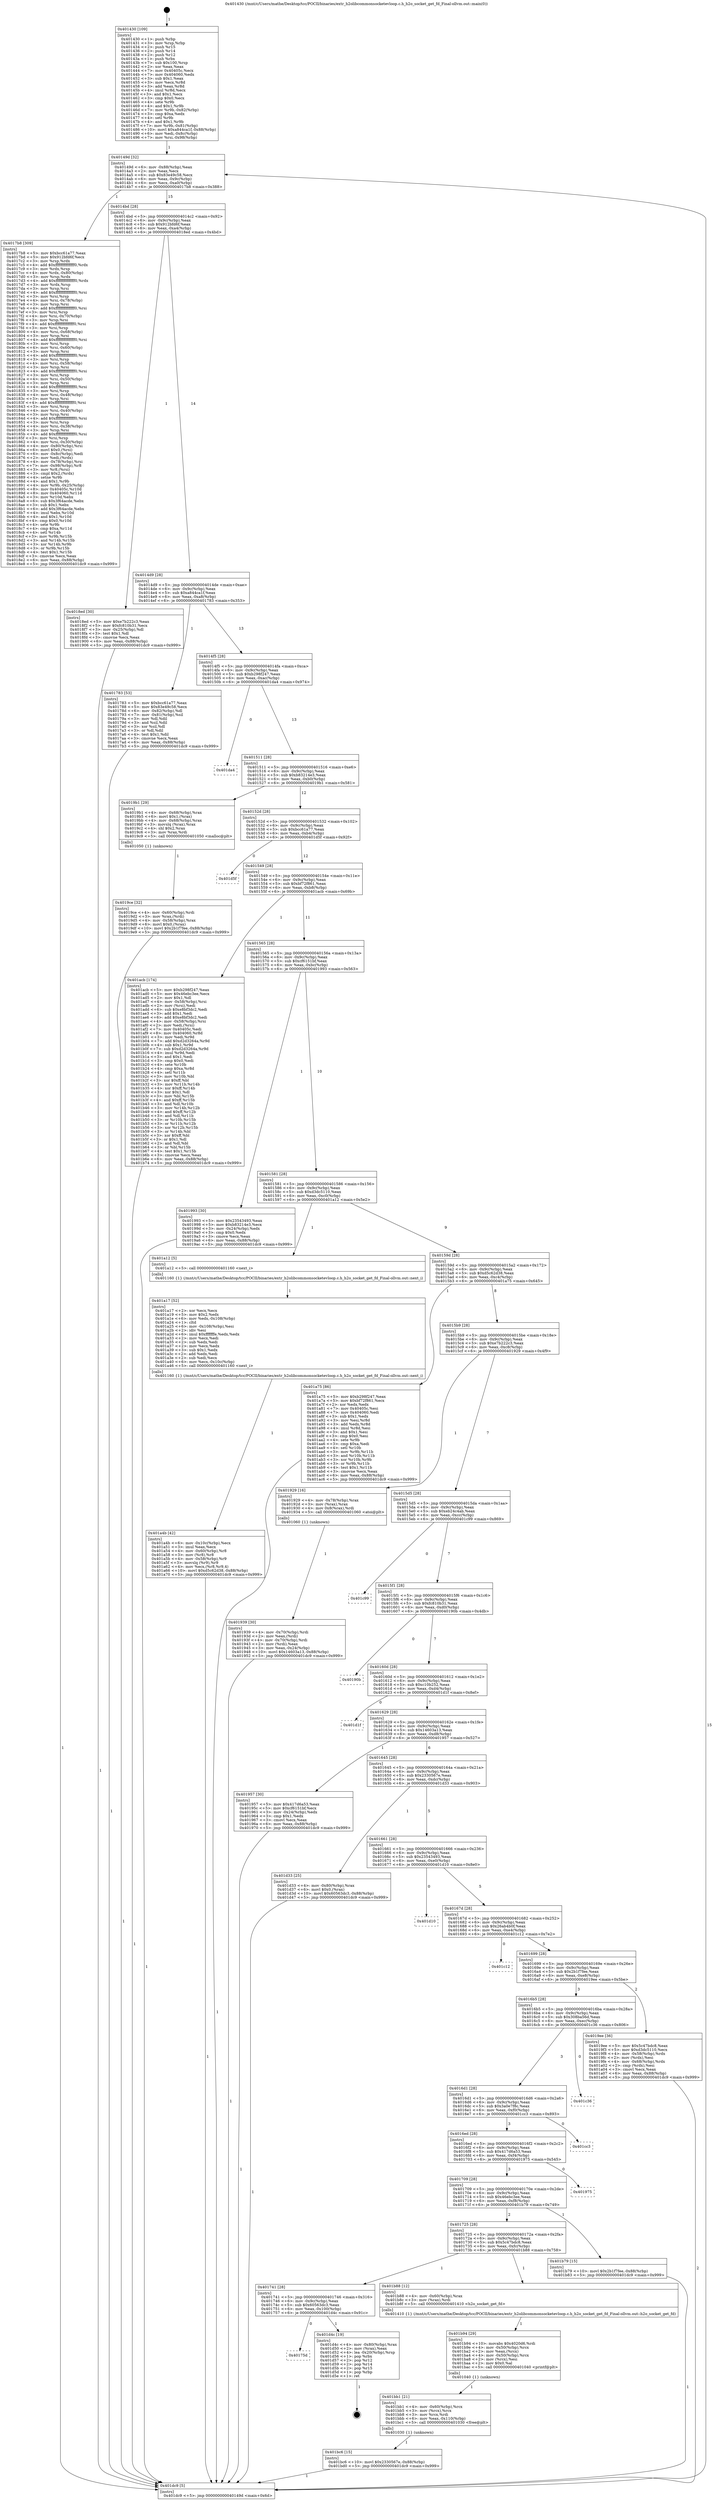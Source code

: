 digraph "0x401430" {
  label = "0x401430 (/mnt/c/Users/mathe/Desktop/tcc/POCII/binaries/extr_h2olibcommonsocketevloop.c.h_h2o_socket_get_fd_Final-ollvm.out::main(0))"
  labelloc = "t"
  node[shape=record]

  Entry [label="",width=0.3,height=0.3,shape=circle,fillcolor=black,style=filled]
  "0x40149d" [label="{
     0x40149d [32]\l
     | [instrs]\l
     &nbsp;&nbsp;0x40149d \<+6\>: mov -0x88(%rbp),%eax\l
     &nbsp;&nbsp;0x4014a3 \<+2\>: mov %eax,%ecx\l
     &nbsp;&nbsp;0x4014a5 \<+6\>: sub $0x83e49c58,%ecx\l
     &nbsp;&nbsp;0x4014ab \<+6\>: mov %eax,-0x9c(%rbp)\l
     &nbsp;&nbsp;0x4014b1 \<+6\>: mov %ecx,-0xa0(%rbp)\l
     &nbsp;&nbsp;0x4014b7 \<+6\>: je 00000000004017b8 \<main+0x388\>\l
  }"]
  "0x4017b8" [label="{
     0x4017b8 [309]\l
     | [instrs]\l
     &nbsp;&nbsp;0x4017b8 \<+5\>: mov $0xbcc61a77,%eax\l
     &nbsp;&nbsp;0x4017bd \<+5\>: mov $0x912bfd6f,%ecx\l
     &nbsp;&nbsp;0x4017c2 \<+3\>: mov %rsp,%rdx\l
     &nbsp;&nbsp;0x4017c5 \<+4\>: add $0xfffffffffffffff0,%rdx\l
     &nbsp;&nbsp;0x4017c9 \<+3\>: mov %rdx,%rsp\l
     &nbsp;&nbsp;0x4017cc \<+4\>: mov %rdx,-0x80(%rbp)\l
     &nbsp;&nbsp;0x4017d0 \<+3\>: mov %rsp,%rdx\l
     &nbsp;&nbsp;0x4017d3 \<+4\>: add $0xfffffffffffffff0,%rdx\l
     &nbsp;&nbsp;0x4017d7 \<+3\>: mov %rdx,%rsp\l
     &nbsp;&nbsp;0x4017da \<+3\>: mov %rsp,%rsi\l
     &nbsp;&nbsp;0x4017dd \<+4\>: add $0xfffffffffffffff0,%rsi\l
     &nbsp;&nbsp;0x4017e1 \<+3\>: mov %rsi,%rsp\l
     &nbsp;&nbsp;0x4017e4 \<+4\>: mov %rsi,-0x78(%rbp)\l
     &nbsp;&nbsp;0x4017e8 \<+3\>: mov %rsp,%rsi\l
     &nbsp;&nbsp;0x4017eb \<+4\>: add $0xfffffffffffffff0,%rsi\l
     &nbsp;&nbsp;0x4017ef \<+3\>: mov %rsi,%rsp\l
     &nbsp;&nbsp;0x4017f2 \<+4\>: mov %rsi,-0x70(%rbp)\l
     &nbsp;&nbsp;0x4017f6 \<+3\>: mov %rsp,%rsi\l
     &nbsp;&nbsp;0x4017f9 \<+4\>: add $0xfffffffffffffff0,%rsi\l
     &nbsp;&nbsp;0x4017fd \<+3\>: mov %rsi,%rsp\l
     &nbsp;&nbsp;0x401800 \<+4\>: mov %rsi,-0x68(%rbp)\l
     &nbsp;&nbsp;0x401804 \<+3\>: mov %rsp,%rsi\l
     &nbsp;&nbsp;0x401807 \<+4\>: add $0xfffffffffffffff0,%rsi\l
     &nbsp;&nbsp;0x40180b \<+3\>: mov %rsi,%rsp\l
     &nbsp;&nbsp;0x40180e \<+4\>: mov %rsi,-0x60(%rbp)\l
     &nbsp;&nbsp;0x401812 \<+3\>: mov %rsp,%rsi\l
     &nbsp;&nbsp;0x401815 \<+4\>: add $0xfffffffffffffff0,%rsi\l
     &nbsp;&nbsp;0x401819 \<+3\>: mov %rsi,%rsp\l
     &nbsp;&nbsp;0x40181c \<+4\>: mov %rsi,-0x58(%rbp)\l
     &nbsp;&nbsp;0x401820 \<+3\>: mov %rsp,%rsi\l
     &nbsp;&nbsp;0x401823 \<+4\>: add $0xfffffffffffffff0,%rsi\l
     &nbsp;&nbsp;0x401827 \<+3\>: mov %rsi,%rsp\l
     &nbsp;&nbsp;0x40182a \<+4\>: mov %rsi,-0x50(%rbp)\l
     &nbsp;&nbsp;0x40182e \<+3\>: mov %rsp,%rsi\l
     &nbsp;&nbsp;0x401831 \<+4\>: add $0xfffffffffffffff0,%rsi\l
     &nbsp;&nbsp;0x401835 \<+3\>: mov %rsi,%rsp\l
     &nbsp;&nbsp;0x401838 \<+4\>: mov %rsi,-0x48(%rbp)\l
     &nbsp;&nbsp;0x40183c \<+3\>: mov %rsp,%rsi\l
     &nbsp;&nbsp;0x40183f \<+4\>: add $0xfffffffffffffff0,%rsi\l
     &nbsp;&nbsp;0x401843 \<+3\>: mov %rsi,%rsp\l
     &nbsp;&nbsp;0x401846 \<+4\>: mov %rsi,-0x40(%rbp)\l
     &nbsp;&nbsp;0x40184a \<+3\>: mov %rsp,%rsi\l
     &nbsp;&nbsp;0x40184d \<+4\>: add $0xfffffffffffffff0,%rsi\l
     &nbsp;&nbsp;0x401851 \<+3\>: mov %rsi,%rsp\l
     &nbsp;&nbsp;0x401854 \<+4\>: mov %rsi,-0x38(%rbp)\l
     &nbsp;&nbsp;0x401858 \<+3\>: mov %rsp,%rsi\l
     &nbsp;&nbsp;0x40185b \<+4\>: add $0xfffffffffffffff0,%rsi\l
     &nbsp;&nbsp;0x40185f \<+3\>: mov %rsi,%rsp\l
     &nbsp;&nbsp;0x401862 \<+4\>: mov %rsi,-0x30(%rbp)\l
     &nbsp;&nbsp;0x401866 \<+4\>: mov -0x80(%rbp),%rsi\l
     &nbsp;&nbsp;0x40186a \<+6\>: movl $0x0,(%rsi)\l
     &nbsp;&nbsp;0x401870 \<+6\>: mov -0x8c(%rbp),%edi\l
     &nbsp;&nbsp;0x401876 \<+2\>: mov %edi,(%rdx)\l
     &nbsp;&nbsp;0x401878 \<+4\>: mov -0x78(%rbp),%rsi\l
     &nbsp;&nbsp;0x40187c \<+7\>: mov -0x98(%rbp),%r8\l
     &nbsp;&nbsp;0x401883 \<+3\>: mov %r8,(%rsi)\l
     &nbsp;&nbsp;0x401886 \<+3\>: cmpl $0x2,(%rdx)\l
     &nbsp;&nbsp;0x401889 \<+4\>: setne %r9b\l
     &nbsp;&nbsp;0x40188d \<+4\>: and $0x1,%r9b\l
     &nbsp;&nbsp;0x401891 \<+4\>: mov %r9b,-0x25(%rbp)\l
     &nbsp;&nbsp;0x401895 \<+8\>: mov 0x40405c,%r10d\l
     &nbsp;&nbsp;0x40189d \<+8\>: mov 0x404060,%r11d\l
     &nbsp;&nbsp;0x4018a5 \<+3\>: mov %r10d,%ebx\l
     &nbsp;&nbsp;0x4018a8 \<+6\>: sub $0x3f64acde,%ebx\l
     &nbsp;&nbsp;0x4018ae \<+3\>: sub $0x1,%ebx\l
     &nbsp;&nbsp;0x4018b1 \<+6\>: add $0x3f64acde,%ebx\l
     &nbsp;&nbsp;0x4018b7 \<+4\>: imul %ebx,%r10d\l
     &nbsp;&nbsp;0x4018bb \<+4\>: and $0x1,%r10d\l
     &nbsp;&nbsp;0x4018bf \<+4\>: cmp $0x0,%r10d\l
     &nbsp;&nbsp;0x4018c3 \<+4\>: sete %r9b\l
     &nbsp;&nbsp;0x4018c7 \<+4\>: cmp $0xa,%r11d\l
     &nbsp;&nbsp;0x4018cb \<+4\>: setl %r14b\l
     &nbsp;&nbsp;0x4018cf \<+3\>: mov %r9b,%r15b\l
     &nbsp;&nbsp;0x4018d2 \<+3\>: and %r14b,%r15b\l
     &nbsp;&nbsp;0x4018d5 \<+3\>: xor %r14b,%r9b\l
     &nbsp;&nbsp;0x4018d8 \<+3\>: or %r9b,%r15b\l
     &nbsp;&nbsp;0x4018db \<+4\>: test $0x1,%r15b\l
     &nbsp;&nbsp;0x4018df \<+3\>: cmovne %ecx,%eax\l
     &nbsp;&nbsp;0x4018e2 \<+6\>: mov %eax,-0x88(%rbp)\l
     &nbsp;&nbsp;0x4018e8 \<+5\>: jmp 0000000000401dc9 \<main+0x999\>\l
  }"]
  "0x4014bd" [label="{
     0x4014bd [28]\l
     | [instrs]\l
     &nbsp;&nbsp;0x4014bd \<+5\>: jmp 00000000004014c2 \<main+0x92\>\l
     &nbsp;&nbsp;0x4014c2 \<+6\>: mov -0x9c(%rbp),%eax\l
     &nbsp;&nbsp;0x4014c8 \<+5\>: sub $0x912bfd6f,%eax\l
     &nbsp;&nbsp;0x4014cd \<+6\>: mov %eax,-0xa4(%rbp)\l
     &nbsp;&nbsp;0x4014d3 \<+6\>: je 00000000004018ed \<main+0x4bd\>\l
  }"]
  Exit [label="",width=0.3,height=0.3,shape=circle,fillcolor=black,style=filled,peripheries=2]
  "0x4018ed" [label="{
     0x4018ed [30]\l
     | [instrs]\l
     &nbsp;&nbsp;0x4018ed \<+5\>: mov $0xe7b222c3,%eax\l
     &nbsp;&nbsp;0x4018f2 \<+5\>: mov $0xfc810b31,%ecx\l
     &nbsp;&nbsp;0x4018f7 \<+3\>: mov -0x25(%rbp),%dl\l
     &nbsp;&nbsp;0x4018fa \<+3\>: test $0x1,%dl\l
     &nbsp;&nbsp;0x4018fd \<+3\>: cmovne %ecx,%eax\l
     &nbsp;&nbsp;0x401900 \<+6\>: mov %eax,-0x88(%rbp)\l
     &nbsp;&nbsp;0x401906 \<+5\>: jmp 0000000000401dc9 \<main+0x999\>\l
  }"]
  "0x4014d9" [label="{
     0x4014d9 [28]\l
     | [instrs]\l
     &nbsp;&nbsp;0x4014d9 \<+5\>: jmp 00000000004014de \<main+0xae\>\l
     &nbsp;&nbsp;0x4014de \<+6\>: mov -0x9c(%rbp),%eax\l
     &nbsp;&nbsp;0x4014e4 \<+5\>: sub $0xa844ca1f,%eax\l
     &nbsp;&nbsp;0x4014e9 \<+6\>: mov %eax,-0xa8(%rbp)\l
     &nbsp;&nbsp;0x4014ef \<+6\>: je 0000000000401783 \<main+0x353\>\l
  }"]
  "0x40175d" [label="{
     0x40175d\l
  }", style=dashed]
  "0x401783" [label="{
     0x401783 [53]\l
     | [instrs]\l
     &nbsp;&nbsp;0x401783 \<+5\>: mov $0xbcc61a77,%eax\l
     &nbsp;&nbsp;0x401788 \<+5\>: mov $0x83e49c58,%ecx\l
     &nbsp;&nbsp;0x40178d \<+6\>: mov -0x82(%rbp),%dl\l
     &nbsp;&nbsp;0x401793 \<+7\>: mov -0x81(%rbp),%sil\l
     &nbsp;&nbsp;0x40179a \<+3\>: mov %dl,%dil\l
     &nbsp;&nbsp;0x40179d \<+3\>: and %sil,%dil\l
     &nbsp;&nbsp;0x4017a0 \<+3\>: xor %sil,%dl\l
     &nbsp;&nbsp;0x4017a3 \<+3\>: or %dl,%dil\l
     &nbsp;&nbsp;0x4017a6 \<+4\>: test $0x1,%dil\l
     &nbsp;&nbsp;0x4017aa \<+3\>: cmovne %ecx,%eax\l
     &nbsp;&nbsp;0x4017ad \<+6\>: mov %eax,-0x88(%rbp)\l
     &nbsp;&nbsp;0x4017b3 \<+5\>: jmp 0000000000401dc9 \<main+0x999\>\l
  }"]
  "0x4014f5" [label="{
     0x4014f5 [28]\l
     | [instrs]\l
     &nbsp;&nbsp;0x4014f5 \<+5\>: jmp 00000000004014fa \<main+0xca\>\l
     &nbsp;&nbsp;0x4014fa \<+6\>: mov -0x9c(%rbp),%eax\l
     &nbsp;&nbsp;0x401500 \<+5\>: sub $0xb298f247,%eax\l
     &nbsp;&nbsp;0x401505 \<+6\>: mov %eax,-0xac(%rbp)\l
     &nbsp;&nbsp;0x40150b \<+6\>: je 0000000000401da4 \<main+0x974\>\l
  }"]
  "0x401dc9" [label="{
     0x401dc9 [5]\l
     | [instrs]\l
     &nbsp;&nbsp;0x401dc9 \<+5\>: jmp 000000000040149d \<main+0x6d\>\l
  }"]
  "0x401430" [label="{
     0x401430 [109]\l
     | [instrs]\l
     &nbsp;&nbsp;0x401430 \<+1\>: push %rbp\l
     &nbsp;&nbsp;0x401431 \<+3\>: mov %rsp,%rbp\l
     &nbsp;&nbsp;0x401434 \<+2\>: push %r15\l
     &nbsp;&nbsp;0x401436 \<+2\>: push %r14\l
     &nbsp;&nbsp;0x401438 \<+2\>: push %r12\l
     &nbsp;&nbsp;0x40143a \<+1\>: push %rbx\l
     &nbsp;&nbsp;0x40143b \<+7\>: sub $0x100,%rsp\l
     &nbsp;&nbsp;0x401442 \<+2\>: xor %eax,%eax\l
     &nbsp;&nbsp;0x401444 \<+7\>: mov 0x40405c,%ecx\l
     &nbsp;&nbsp;0x40144b \<+7\>: mov 0x404060,%edx\l
     &nbsp;&nbsp;0x401452 \<+3\>: sub $0x1,%eax\l
     &nbsp;&nbsp;0x401455 \<+3\>: mov %ecx,%r8d\l
     &nbsp;&nbsp;0x401458 \<+3\>: add %eax,%r8d\l
     &nbsp;&nbsp;0x40145b \<+4\>: imul %r8d,%ecx\l
     &nbsp;&nbsp;0x40145f \<+3\>: and $0x1,%ecx\l
     &nbsp;&nbsp;0x401462 \<+3\>: cmp $0x0,%ecx\l
     &nbsp;&nbsp;0x401465 \<+4\>: sete %r9b\l
     &nbsp;&nbsp;0x401469 \<+4\>: and $0x1,%r9b\l
     &nbsp;&nbsp;0x40146d \<+7\>: mov %r9b,-0x82(%rbp)\l
     &nbsp;&nbsp;0x401474 \<+3\>: cmp $0xa,%edx\l
     &nbsp;&nbsp;0x401477 \<+4\>: setl %r9b\l
     &nbsp;&nbsp;0x40147b \<+4\>: and $0x1,%r9b\l
     &nbsp;&nbsp;0x40147f \<+7\>: mov %r9b,-0x81(%rbp)\l
     &nbsp;&nbsp;0x401486 \<+10\>: movl $0xa844ca1f,-0x88(%rbp)\l
     &nbsp;&nbsp;0x401490 \<+6\>: mov %edi,-0x8c(%rbp)\l
     &nbsp;&nbsp;0x401496 \<+7\>: mov %rsi,-0x98(%rbp)\l
  }"]
  "0x401d4c" [label="{
     0x401d4c [19]\l
     | [instrs]\l
     &nbsp;&nbsp;0x401d4c \<+4\>: mov -0x80(%rbp),%rax\l
     &nbsp;&nbsp;0x401d50 \<+2\>: mov (%rax),%eax\l
     &nbsp;&nbsp;0x401d52 \<+4\>: lea -0x20(%rbp),%rsp\l
     &nbsp;&nbsp;0x401d56 \<+1\>: pop %rbx\l
     &nbsp;&nbsp;0x401d57 \<+2\>: pop %r12\l
     &nbsp;&nbsp;0x401d59 \<+2\>: pop %r14\l
     &nbsp;&nbsp;0x401d5b \<+2\>: pop %r15\l
     &nbsp;&nbsp;0x401d5d \<+1\>: pop %rbp\l
     &nbsp;&nbsp;0x401d5e \<+1\>: ret\l
  }"]
  "0x401bc6" [label="{
     0x401bc6 [15]\l
     | [instrs]\l
     &nbsp;&nbsp;0x401bc6 \<+10\>: movl $0x2330567e,-0x88(%rbp)\l
     &nbsp;&nbsp;0x401bd0 \<+5\>: jmp 0000000000401dc9 \<main+0x999\>\l
  }"]
  "0x401da4" [label="{
     0x401da4\l
  }", style=dashed]
  "0x401511" [label="{
     0x401511 [28]\l
     | [instrs]\l
     &nbsp;&nbsp;0x401511 \<+5\>: jmp 0000000000401516 \<main+0xe6\>\l
     &nbsp;&nbsp;0x401516 \<+6\>: mov -0x9c(%rbp),%eax\l
     &nbsp;&nbsp;0x40151c \<+5\>: sub $0xb83214e3,%eax\l
     &nbsp;&nbsp;0x401521 \<+6\>: mov %eax,-0xb0(%rbp)\l
     &nbsp;&nbsp;0x401527 \<+6\>: je 00000000004019b1 \<main+0x581\>\l
  }"]
  "0x401bb1" [label="{
     0x401bb1 [21]\l
     | [instrs]\l
     &nbsp;&nbsp;0x401bb1 \<+4\>: mov -0x60(%rbp),%rcx\l
     &nbsp;&nbsp;0x401bb5 \<+3\>: mov (%rcx),%rcx\l
     &nbsp;&nbsp;0x401bb8 \<+3\>: mov %rcx,%rdi\l
     &nbsp;&nbsp;0x401bbb \<+6\>: mov %eax,-0x110(%rbp)\l
     &nbsp;&nbsp;0x401bc1 \<+5\>: call 0000000000401030 \<free@plt\>\l
     | [calls]\l
     &nbsp;&nbsp;0x401030 \{1\} (unknown)\l
  }"]
  "0x4019b1" [label="{
     0x4019b1 [29]\l
     | [instrs]\l
     &nbsp;&nbsp;0x4019b1 \<+4\>: mov -0x68(%rbp),%rax\l
     &nbsp;&nbsp;0x4019b5 \<+6\>: movl $0x1,(%rax)\l
     &nbsp;&nbsp;0x4019bb \<+4\>: mov -0x68(%rbp),%rax\l
     &nbsp;&nbsp;0x4019bf \<+3\>: movslq (%rax),%rax\l
     &nbsp;&nbsp;0x4019c2 \<+4\>: shl $0x2,%rax\l
     &nbsp;&nbsp;0x4019c6 \<+3\>: mov %rax,%rdi\l
     &nbsp;&nbsp;0x4019c9 \<+5\>: call 0000000000401050 \<malloc@plt\>\l
     | [calls]\l
     &nbsp;&nbsp;0x401050 \{1\} (unknown)\l
  }"]
  "0x40152d" [label="{
     0x40152d [28]\l
     | [instrs]\l
     &nbsp;&nbsp;0x40152d \<+5\>: jmp 0000000000401532 \<main+0x102\>\l
     &nbsp;&nbsp;0x401532 \<+6\>: mov -0x9c(%rbp),%eax\l
     &nbsp;&nbsp;0x401538 \<+5\>: sub $0xbcc61a77,%eax\l
     &nbsp;&nbsp;0x40153d \<+6\>: mov %eax,-0xb4(%rbp)\l
     &nbsp;&nbsp;0x401543 \<+6\>: je 0000000000401d5f \<main+0x92f\>\l
  }"]
  "0x401b94" [label="{
     0x401b94 [29]\l
     | [instrs]\l
     &nbsp;&nbsp;0x401b94 \<+10\>: movabs $0x4020d6,%rdi\l
     &nbsp;&nbsp;0x401b9e \<+4\>: mov -0x50(%rbp),%rcx\l
     &nbsp;&nbsp;0x401ba2 \<+2\>: mov %eax,(%rcx)\l
     &nbsp;&nbsp;0x401ba4 \<+4\>: mov -0x50(%rbp),%rcx\l
     &nbsp;&nbsp;0x401ba8 \<+2\>: mov (%rcx),%esi\l
     &nbsp;&nbsp;0x401baa \<+2\>: mov $0x0,%al\l
     &nbsp;&nbsp;0x401bac \<+5\>: call 0000000000401040 \<printf@plt\>\l
     | [calls]\l
     &nbsp;&nbsp;0x401040 \{1\} (unknown)\l
  }"]
  "0x401d5f" [label="{
     0x401d5f\l
  }", style=dashed]
  "0x401549" [label="{
     0x401549 [28]\l
     | [instrs]\l
     &nbsp;&nbsp;0x401549 \<+5\>: jmp 000000000040154e \<main+0x11e\>\l
     &nbsp;&nbsp;0x40154e \<+6\>: mov -0x9c(%rbp),%eax\l
     &nbsp;&nbsp;0x401554 \<+5\>: sub $0xbf72f861,%eax\l
     &nbsp;&nbsp;0x401559 \<+6\>: mov %eax,-0xb8(%rbp)\l
     &nbsp;&nbsp;0x40155f \<+6\>: je 0000000000401acb \<main+0x69b\>\l
  }"]
  "0x401741" [label="{
     0x401741 [28]\l
     | [instrs]\l
     &nbsp;&nbsp;0x401741 \<+5\>: jmp 0000000000401746 \<main+0x316\>\l
     &nbsp;&nbsp;0x401746 \<+6\>: mov -0x9c(%rbp),%eax\l
     &nbsp;&nbsp;0x40174c \<+5\>: sub $0x60563dc3,%eax\l
     &nbsp;&nbsp;0x401751 \<+6\>: mov %eax,-0x100(%rbp)\l
     &nbsp;&nbsp;0x401757 \<+6\>: je 0000000000401d4c \<main+0x91c\>\l
  }"]
  "0x401acb" [label="{
     0x401acb [174]\l
     | [instrs]\l
     &nbsp;&nbsp;0x401acb \<+5\>: mov $0xb298f247,%eax\l
     &nbsp;&nbsp;0x401ad0 \<+5\>: mov $0x46ebc3ee,%ecx\l
     &nbsp;&nbsp;0x401ad5 \<+2\>: mov $0x1,%dl\l
     &nbsp;&nbsp;0x401ad7 \<+4\>: mov -0x58(%rbp),%rsi\l
     &nbsp;&nbsp;0x401adb \<+2\>: mov (%rsi),%edi\l
     &nbsp;&nbsp;0x401add \<+6\>: sub $0xe8bf3dc2,%edi\l
     &nbsp;&nbsp;0x401ae3 \<+3\>: add $0x1,%edi\l
     &nbsp;&nbsp;0x401ae6 \<+6\>: add $0xe8bf3dc2,%edi\l
     &nbsp;&nbsp;0x401aec \<+4\>: mov -0x58(%rbp),%rsi\l
     &nbsp;&nbsp;0x401af0 \<+2\>: mov %edi,(%rsi)\l
     &nbsp;&nbsp;0x401af2 \<+7\>: mov 0x40405c,%edi\l
     &nbsp;&nbsp;0x401af9 \<+8\>: mov 0x404060,%r8d\l
     &nbsp;&nbsp;0x401b01 \<+3\>: mov %edi,%r9d\l
     &nbsp;&nbsp;0x401b04 \<+7\>: add $0xd2d3264a,%r9d\l
     &nbsp;&nbsp;0x401b0b \<+4\>: sub $0x1,%r9d\l
     &nbsp;&nbsp;0x401b0f \<+7\>: sub $0xd2d3264a,%r9d\l
     &nbsp;&nbsp;0x401b16 \<+4\>: imul %r9d,%edi\l
     &nbsp;&nbsp;0x401b1a \<+3\>: and $0x1,%edi\l
     &nbsp;&nbsp;0x401b1d \<+3\>: cmp $0x0,%edi\l
     &nbsp;&nbsp;0x401b20 \<+4\>: sete %r10b\l
     &nbsp;&nbsp;0x401b24 \<+4\>: cmp $0xa,%r8d\l
     &nbsp;&nbsp;0x401b28 \<+4\>: setl %r11b\l
     &nbsp;&nbsp;0x401b2c \<+3\>: mov %r10b,%bl\l
     &nbsp;&nbsp;0x401b2f \<+3\>: xor $0xff,%bl\l
     &nbsp;&nbsp;0x401b32 \<+3\>: mov %r11b,%r14b\l
     &nbsp;&nbsp;0x401b35 \<+4\>: xor $0xff,%r14b\l
     &nbsp;&nbsp;0x401b39 \<+3\>: xor $0x1,%dl\l
     &nbsp;&nbsp;0x401b3c \<+3\>: mov %bl,%r15b\l
     &nbsp;&nbsp;0x401b3f \<+4\>: and $0xff,%r15b\l
     &nbsp;&nbsp;0x401b43 \<+3\>: and %dl,%r10b\l
     &nbsp;&nbsp;0x401b46 \<+3\>: mov %r14b,%r12b\l
     &nbsp;&nbsp;0x401b49 \<+4\>: and $0xff,%r12b\l
     &nbsp;&nbsp;0x401b4d \<+3\>: and %dl,%r11b\l
     &nbsp;&nbsp;0x401b50 \<+3\>: or %r10b,%r15b\l
     &nbsp;&nbsp;0x401b53 \<+3\>: or %r11b,%r12b\l
     &nbsp;&nbsp;0x401b56 \<+3\>: xor %r12b,%r15b\l
     &nbsp;&nbsp;0x401b59 \<+3\>: or %r14b,%bl\l
     &nbsp;&nbsp;0x401b5c \<+3\>: xor $0xff,%bl\l
     &nbsp;&nbsp;0x401b5f \<+3\>: or $0x1,%dl\l
     &nbsp;&nbsp;0x401b62 \<+2\>: and %dl,%bl\l
     &nbsp;&nbsp;0x401b64 \<+3\>: or %bl,%r15b\l
     &nbsp;&nbsp;0x401b67 \<+4\>: test $0x1,%r15b\l
     &nbsp;&nbsp;0x401b6b \<+3\>: cmovne %ecx,%eax\l
     &nbsp;&nbsp;0x401b6e \<+6\>: mov %eax,-0x88(%rbp)\l
     &nbsp;&nbsp;0x401b74 \<+5\>: jmp 0000000000401dc9 \<main+0x999\>\l
  }"]
  "0x401565" [label="{
     0x401565 [28]\l
     | [instrs]\l
     &nbsp;&nbsp;0x401565 \<+5\>: jmp 000000000040156a \<main+0x13a\>\l
     &nbsp;&nbsp;0x40156a \<+6\>: mov -0x9c(%rbp),%eax\l
     &nbsp;&nbsp;0x401570 \<+5\>: sub $0xcf6151bf,%eax\l
     &nbsp;&nbsp;0x401575 \<+6\>: mov %eax,-0xbc(%rbp)\l
     &nbsp;&nbsp;0x40157b \<+6\>: je 0000000000401993 \<main+0x563\>\l
  }"]
  "0x401b88" [label="{
     0x401b88 [12]\l
     | [instrs]\l
     &nbsp;&nbsp;0x401b88 \<+4\>: mov -0x60(%rbp),%rax\l
     &nbsp;&nbsp;0x401b8c \<+3\>: mov (%rax),%rdi\l
     &nbsp;&nbsp;0x401b8f \<+5\>: call 0000000000401410 \<h2o_socket_get_fd\>\l
     | [calls]\l
     &nbsp;&nbsp;0x401410 \{1\} (/mnt/c/Users/mathe/Desktop/tcc/POCII/binaries/extr_h2olibcommonsocketevloop.c.h_h2o_socket_get_fd_Final-ollvm.out::h2o_socket_get_fd)\l
  }"]
  "0x401993" [label="{
     0x401993 [30]\l
     | [instrs]\l
     &nbsp;&nbsp;0x401993 \<+5\>: mov $0x23543493,%eax\l
     &nbsp;&nbsp;0x401998 \<+5\>: mov $0xb83214e3,%ecx\l
     &nbsp;&nbsp;0x40199d \<+3\>: mov -0x24(%rbp),%edx\l
     &nbsp;&nbsp;0x4019a0 \<+3\>: cmp $0x0,%edx\l
     &nbsp;&nbsp;0x4019a3 \<+3\>: cmove %ecx,%eax\l
     &nbsp;&nbsp;0x4019a6 \<+6\>: mov %eax,-0x88(%rbp)\l
     &nbsp;&nbsp;0x4019ac \<+5\>: jmp 0000000000401dc9 \<main+0x999\>\l
  }"]
  "0x401581" [label="{
     0x401581 [28]\l
     | [instrs]\l
     &nbsp;&nbsp;0x401581 \<+5\>: jmp 0000000000401586 \<main+0x156\>\l
     &nbsp;&nbsp;0x401586 \<+6\>: mov -0x9c(%rbp),%eax\l
     &nbsp;&nbsp;0x40158c \<+5\>: sub $0xd3dc5110,%eax\l
     &nbsp;&nbsp;0x401591 \<+6\>: mov %eax,-0xc0(%rbp)\l
     &nbsp;&nbsp;0x401597 \<+6\>: je 0000000000401a12 \<main+0x5e2\>\l
  }"]
  "0x401725" [label="{
     0x401725 [28]\l
     | [instrs]\l
     &nbsp;&nbsp;0x401725 \<+5\>: jmp 000000000040172a \<main+0x2fa\>\l
     &nbsp;&nbsp;0x40172a \<+6\>: mov -0x9c(%rbp),%eax\l
     &nbsp;&nbsp;0x401730 \<+5\>: sub $0x5c47bdc8,%eax\l
     &nbsp;&nbsp;0x401735 \<+6\>: mov %eax,-0xfc(%rbp)\l
     &nbsp;&nbsp;0x40173b \<+6\>: je 0000000000401b88 \<main+0x758\>\l
  }"]
  "0x401a12" [label="{
     0x401a12 [5]\l
     | [instrs]\l
     &nbsp;&nbsp;0x401a12 \<+5\>: call 0000000000401160 \<next_i\>\l
     | [calls]\l
     &nbsp;&nbsp;0x401160 \{1\} (/mnt/c/Users/mathe/Desktop/tcc/POCII/binaries/extr_h2olibcommonsocketevloop.c.h_h2o_socket_get_fd_Final-ollvm.out::next_i)\l
  }"]
  "0x40159d" [label="{
     0x40159d [28]\l
     | [instrs]\l
     &nbsp;&nbsp;0x40159d \<+5\>: jmp 00000000004015a2 \<main+0x172\>\l
     &nbsp;&nbsp;0x4015a2 \<+6\>: mov -0x9c(%rbp),%eax\l
     &nbsp;&nbsp;0x4015a8 \<+5\>: sub $0xd5c62d38,%eax\l
     &nbsp;&nbsp;0x4015ad \<+6\>: mov %eax,-0xc4(%rbp)\l
     &nbsp;&nbsp;0x4015b3 \<+6\>: je 0000000000401a75 \<main+0x645\>\l
  }"]
  "0x401b79" [label="{
     0x401b79 [15]\l
     | [instrs]\l
     &nbsp;&nbsp;0x401b79 \<+10\>: movl $0x2b1f7fee,-0x88(%rbp)\l
     &nbsp;&nbsp;0x401b83 \<+5\>: jmp 0000000000401dc9 \<main+0x999\>\l
  }"]
  "0x401a75" [label="{
     0x401a75 [86]\l
     | [instrs]\l
     &nbsp;&nbsp;0x401a75 \<+5\>: mov $0xb298f247,%eax\l
     &nbsp;&nbsp;0x401a7a \<+5\>: mov $0xbf72f861,%ecx\l
     &nbsp;&nbsp;0x401a7f \<+2\>: xor %edx,%edx\l
     &nbsp;&nbsp;0x401a81 \<+7\>: mov 0x40405c,%esi\l
     &nbsp;&nbsp;0x401a88 \<+7\>: mov 0x404060,%edi\l
     &nbsp;&nbsp;0x401a8f \<+3\>: sub $0x1,%edx\l
     &nbsp;&nbsp;0x401a92 \<+3\>: mov %esi,%r8d\l
     &nbsp;&nbsp;0x401a95 \<+3\>: add %edx,%r8d\l
     &nbsp;&nbsp;0x401a98 \<+4\>: imul %r8d,%esi\l
     &nbsp;&nbsp;0x401a9c \<+3\>: and $0x1,%esi\l
     &nbsp;&nbsp;0x401a9f \<+3\>: cmp $0x0,%esi\l
     &nbsp;&nbsp;0x401aa2 \<+4\>: sete %r9b\l
     &nbsp;&nbsp;0x401aa6 \<+3\>: cmp $0xa,%edi\l
     &nbsp;&nbsp;0x401aa9 \<+4\>: setl %r10b\l
     &nbsp;&nbsp;0x401aad \<+3\>: mov %r9b,%r11b\l
     &nbsp;&nbsp;0x401ab0 \<+3\>: and %r10b,%r11b\l
     &nbsp;&nbsp;0x401ab3 \<+3\>: xor %r10b,%r9b\l
     &nbsp;&nbsp;0x401ab6 \<+3\>: or %r9b,%r11b\l
     &nbsp;&nbsp;0x401ab9 \<+4\>: test $0x1,%r11b\l
     &nbsp;&nbsp;0x401abd \<+3\>: cmovne %ecx,%eax\l
     &nbsp;&nbsp;0x401ac0 \<+6\>: mov %eax,-0x88(%rbp)\l
     &nbsp;&nbsp;0x401ac6 \<+5\>: jmp 0000000000401dc9 \<main+0x999\>\l
  }"]
  "0x4015b9" [label="{
     0x4015b9 [28]\l
     | [instrs]\l
     &nbsp;&nbsp;0x4015b9 \<+5\>: jmp 00000000004015be \<main+0x18e\>\l
     &nbsp;&nbsp;0x4015be \<+6\>: mov -0x9c(%rbp),%eax\l
     &nbsp;&nbsp;0x4015c4 \<+5\>: sub $0xe7b222c3,%eax\l
     &nbsp;&nbsp;0x4015c9 \<+6\>: mov %eax,-0xc8(%rbp)\l
     &nbsp;&nbsp;0x4015cf \<+6\>: je 0000000000401929 \<main+0x4f9\>\l
  }"]
  "0x401709" [label="{
     0x401709 [28]\l
     | [instrs]\l
     &nbsp;&nbsp;0x401709 \<+5\>: jmp 000000000040170e \<main+0x2de\>\l
     &nbsp;&nbsp;0x40170e \<+6\>: mov -0x9c(%rbp),%eax\l
     &nbsp;&nbsp;0x401714 \<+5\>: sub $0x46ebc3ee,%eax\l
     &nbsp;&nbsp;0x401719 \<+6\>: mov %eax,-0xf8(%rbp)\l
     &nbsp;&nbsp;0x40171f \<+6\>: je 0000000000401b79 \<main+0x749\>\l
  }"]
  "0x401929" [label="{
     0x401929 [16]\l
     | [instrs]\l
     &nbsp;&nbsp;0x401929 \<+4\>: mov -0x78(%rbp),%rax\l
     &nbsp;&nbsp;0x40192d \<+3\>: mov (%rax),%rax\l
     &nbsp;&nbsp;0x401930 \<+4\>: mov 0x8(%rax),%rdi\l
     &nbsp;&nbsp;0x401934 \<+5\>: call 0000000000401060 \<atoi@plt\>\l
     | [calls]\l
     &nbsp;&nbsp;0x401060 \{1\} (unknown)\l
  }"]
  "0x4015d5" [label="{
     0x4015d5 [28]\l
     | [instrs]\l
     &nbsp;&nbsp;0x4015d5 \<+5\>: jmp 00000000004015da \<main+0x1aa\>\l
     &nbsp;&nbsp;0x4015da \<+6\>: mov -0x9c(%rbp),%eax\l
     &nbsp;&nbsp;0x4015e0 \<+5\>: sub $0xeb24c4ab,%eax\l
     &nbsp;&nbsp;0x4015e5 \<+6\>: mov %eax,-0xcc(%rbp)\l
     &nbsp;&nbsp;0x4015eb \<+6\>: je 0000000000401c99 \<main+0x869\>\l
  }"]
  "0x401939" [label="{
     0x401939 [30]\l
     | [instrs]\l
     &nbsp;&nbsp;0x401939 \<+4\>: mov -0x70(%rbp),%rdi\l
     &nbsp;&nbsp;0x40193d \<+2\>: mov %eax,(%rdi)\l
     &nbsp;&nbsp;0x40193f \<+4\>: mov -0x70(%rbp),%rdi\l
     &nbsp;&nbsp;0x401943 \<+2\>: mov (%rdi),%eax\l
     &nbsp;&nbsp;0x401945 \<+3\>: mov %eax,-0x24(%rbp)\l
     &nbsp;&nbsp;0x401948 \<+10\>: movl $0x14603a13,-0x88(%rbp)\l
     &nbsp;&nbsp;0x401952 \<+5\>: jmp 0000000000401dc9 \<main+0x999\>\l
  }"]
  "0x401975" [label="{
     0x401975\l
  }", style=dashed]
  "0x401c99" [label="{
     0x401c99\l
  }", style=dashed]
  "0x4015f1" [label="{
     0x4015f1 [28]\l
     | [instrs]\l
     &nbsp;&nbsp;0x4015f1 \<+5\>: jmp 00000000004015f6 \<main+0x1c6\>\l
     &nbsp;&nbsp;0x4015f6 \<+6\>: mov -0x9c(%rbp),%eax\l
     &nbsp;&nbsp;0x4015fc \<+5\>: sub $0xfc810b31,%eax\l
     &nbsp;&nbsp;0x401601 \<+6\>: mov %eax,-0xd0(%rbp)\l
     &nbsp;&nbsp;0x401607 \<+6\>: je 000000000040190b \<main+0x4db\>\l
  }"]
  "0x4016ed" [label="{
     0x4016ed [28]\l
     | [instrs]\l
     &nbsp;&nbsp;0x4016ed \<+5\>: jmp 00000000004016f2 \<main+0x2c2\>\l
     &nbsp;&nbsp;0x4016f2 \<+6\>: mov -0x9c(%rbp),%eax\l
     &nbsp;&nbsp;0x4016f8 \<+5\>: sub $0x417d6a53,%eax\l
     &nbsp;&nbsp;0x4016fd \<+6\>: mov %eax,-0xf4(%rbp)\l
     &nbsp;&nbsp;0x401703 \<+6\>: je 0000000000401975 \<main+0x545\>\l
  }"]
  "0x40190b" [label="{
     0x40190b\l
  }", style=dashed]
  "0x40160d" [label="{
     0x40160d [28]\l
     | [instrs]\l
     &nbsp;&nbsp;0x40160d \<+5\>: jmp 0000000000401612 \<main+0x1e2\>\l
     &nbsp;&nbsp;0x401612 \<+6\>: mov -0x9c(%rbp),%eax\l
     &nbsp;&nbsp;0x401618 \<+5\>: sub $0xc10b252,%eax\l
     &nbsp;&nbsp;0x40161d \<+6\>: mov %eax,-0xd4(%rbp)\l
     &nbsp;&nbsp;0x401623 \<+6\>: je 0000000000401d1f \<main+0x8ef\>\l
  }"]
  "0x401cc3" [label="{
     0x401cc3\l
  }", style=dashed]
  "0x401d1f" [label="{
     0x401d1f\l
  }", style=dashed]
  "0x401629" [label="{
     0x401629 [28]\l
     | [instrs]\l
     &nbsp;&nbsp;0x401629 \<+5\>: jmp 000000000040162e \<main+0x1fe\>\l
     &nbsp;&nbsp;0x40162e \<+6\>: mov -0x9c(%rbp),%eax\l
     &nbsp;&nbsp;0x401634 \<+5\>: sub $0x14603a13,%eax\l
     &nbsp;&nbsp;0x401639 \<+6\>: mov %eax,-0xd8(%rbp)\l
     &nbsp;&nbsp;0x40163f \<+6\>: je 0000000000401957 \<main+0x527\>\l
  }"]
  "0x4016d1" [label="{
     0x4016d1 [28]\l
     | [instrs]\l
     &nbsp;&nbsp;0x4016d1 \<+5\>: jmp 00000000004016d6 \<main+0x2a6\>\l
     &nbsp;&nbsp;0x4016d6 \<+6\>: mov -0x9c(%rbp),%eax\l
     &nbsp;&nbsp;0x4016dc \<+5\>: sub $0x3a0e7f8c,%eax\l
     &nbsp;&nbsp;0x4016e1 \<+6\>: mov %eax,-0xf0(%rbp)\l
     &nbsp;&nbsp;0x4016e7 \<+6\>: je 0000000000401cc3 \<main+0x893\>\l
  }"]
  "0x401957" [label="{
     0x401957 [30]\l
     | [instrs]\l
     &nbsp;&nbsp;0x401957 \<+5\>: mov $0x417d6a53,%eax\l
     &nbsp;&nbsp;0x40195c \<+5\>: mov $0xcf6151bf,%ecx\l
     &nbsp;&nbsp;0x401961 \<+3\>: mov -0x24(%rbp),%edx\l
     &nbsp;&nbsp;0x401964 \<+3\>: cmp $0x1,%edx\l
     &nbsp;&nbsp;0x401967 \<+3\>: cmovl %ecx,%eax\l
     &nbsp;&nbsp;0x40196a \<+6\>: mov %eax,-0x88(%rbp)\l
     &nbsp;&nbsp;0x401970 \<+5\>: jmp 0000000000401dc9 \<main+0x999\>\l
  }"]
  "0x401645" [label="{
     0x401645 [28]\l
     | [instrs]\l
     &nbsp;&nbsp;0x401645 \<+5\>: jmp 000000000040164a \<main+0x21a\>\l
     &nbsp;&nbsp;0x40164a \<+6\>: mov -0x9c(%rbp),%eax\l
     &nbsp;&nbsp;0x401650 \<+5\>: sub $0x2330567e,%eax\l
     &nbsp;&nbsp;0x401655 \<+6\>: mov %eax,-0xdc(%rbp)\l
     &nbsp;&nbsp;0x40165b \<+6\>: je 0000000000401d33 \<main+0x903\>\l
  }"]
  "0x4019ce" [label="{
     0x4019ce [32]\l
     | [instrs]\l
     &nbsp;&nbsp;0x4019ce \<+4\>: mov -0x60(%rbp),%rdi\l
     &nbsp;&nbsp;0x4019d2 \<+3\>: mov %rax,(%rdi)\l
     &nbsp;&nbsp;0x4019d5 \<+4\>: mov -0x58(%rbp),%rax\l
     &nbsp;&nbsp;0x4019d9 \<+6\>: movl $0x0,(%rax)\l
     &nbsp;&nbsp;0x4019df \<+10\>: movl $0x2b1f7fee,-0x88(%rbp)\l
     &nbsp;&nbsp;0x4019e9 \<+5\>: jmp 0000000000401dc9 \<main+0x999\>\l
  }"]
  "0x401c36" [label="{
     0x401c36\l
  }", style=dashed]
  "0x401d33" [label="{
     0x401d33 [25]\l
     | [instrs]\l
     &nbsp;&nbsp;0x401d33 \<+4\>: mov -0x80(%rbp),%rax\l
     &nbsp;&nbsp;0x401d37 \<+6\>: movl $0x0,(%rax)\l
     &nbsp;&nbsp;0x401d3d \<+10\>: movl $0x60563dc3,-0x88(%rbp)\l
     &nbsp;&nbsp;0x401d47 \<+5\>: jmp 0000000000401dc9 \<main+0x999\>\l
  }"]
  "0x401661" [label="{
     0x401661 [28]\l
     | [instrs]\l
     &nbsp;&nbsp;0x401661 \<+5\>: jmp 0000000000401666 \<main+0x236\>\l
     &nbsp;&nbsp;0x401666 \<+6\>: mov -0x9c(%rbp),%eax\l
     &nbsp;&nbsp;0x40166c \<+5\>: sub $0x23543493,%eax\l
     &nbsp;&nbsp;0x401671 \<+6\>: mov %eax,-0xe0(%rbp)\l
     &nbsp;&nbsp;0x401677 \<+6\>: je 0000000000401d10 \<main+0x8e0\>\l
  }"]
  "0x401a4b" [label="{
     0x401a4b [42]\l
     | [instrs]\l
     &nbsp;&nbsp;0x401a4b \<+6\>: mov -0x10c(%rbp),%ecx\l
     &nbsp;&nbsp;0x401a51 \<+3\>: imul %eax,%ecx\l
     &nbsp;&nbsp;0x401a54 \<+4\>: mov -0x60(%rbp),%r8\l
     &nbsp;&nbsp;0x401a58 \<+3\>: mov (%r8),%r8\l
     &nbsp;&nbsp;0x401a5b \<+4\>: mov -0x58(%rbp),%r9\l
     &nbsp;&nbsp;0x401a5f \<+3\>: movslq (%r9),%r9\l
     &nbsp;&nbsp;0x401a62 \<+4\>: mov %ecx,(%r8,%r9,4)\l
     &nbsp;&nbsp;0x401a66 \<+10\>: movl $0xd5c62d38,-0x88(%rbp)\l
     &nbsp;&nbsp;0x401a70 \<+5\>: jmp 0000000000401dc9 \<main+0x999\>\l
  }"]
  "0x401d10" [label="{
     0x401d10\l
  }", style=dashed]
  "0x40167d" [label="{
     0x40167d [28]\l
     | [instrs]\l
     &nbsp;&nbsp;0x40167d \<+5\>: jmp 0000000000401682 \<main+0x252\>\l
     &nbsp;&nbsp;0x401682 \<+6\>: mov -0x9c(%rbp),%eax\l
     &nbsp;&nbsp;0x401688 \<+5\>: sub $0x26ab4b0f,%eax\l
     &nbsp;&nbsp;0x40168d \<+6\>: mov %eax,-0xe4(%rbp)\l
     &nbsp;&nbsp;0x401693 \<+6\>: je 0000000000401c12 \<main+0x7e2\>\l
  }"]
  "0x401a17" [label="{
     0x401a17 [52]\l
     | [instrs]\l
     &nbsp;&nbsp;0x401a17 \<+2\>: xor %ecx,%ecx\l
     &nbsp;&nbsp;0x401a19 \<+5\>: mov $0x2,%edx\l
     &nbsp;&nbsp;0x401a1e \<+6\>: mov %edx,-0x108(%rbp)\l
     &nbsp;&nbsp;0x401a24 \<+1\>: cltd\l
     &nbsp;&nbsp;0x401a25 \<+6\>: mov -0x108(%rbp),%esi\l
     &nbsp;&nbsp;0x401a2b \<+2\>: idiv %esi\l
     &nbsp;&nbsp;0x401a2d \<+6\>: imul $0xfffffffe,%edx,%edx\l
     &nbsp;&nbsp;0x401a33 \<+2\>: mov %ecx,%edi\l
     &nbsp;&nbsp;0x401a35 \<+2\>: sub %edx,%edi\l
     &nbsp;&nbsp;0x401a37 \<+2\>: mov %ecx,%edx\l
     &nbsp;&nbsp;0x401a39 \<+3\>: sub $0x1,%edx\l
     &nbsp;&nbsp;0x401a3c \<+2\>: add %edx,%edi\l
     &nbsp;&nbsp;0x401a3e \<+2\>: sub %edi,%ecx\l
     &nbsp;&nbsp;0x401a40 \<+6\>: mov %ecx,-0x10c(%rbp)\l
     &nbsp;&nbsp;0x401a46 \<+5\>: call 0000000000401160 \<next_i\>\l
     | [calls]\l
     &nbsp;&nbsp;0x401160 \{1\} (/mnt/c/Users/mathe/Desktop/tcc/POCII/binaries/extr_h2olibcommonsocketevloop.c.h_h2o_socket_get_fd_Final-ollvm.out::next_i)\l
  }"]
  "0x401c12" [label="{
     0x401c12\l
  }", style=dashed]
  "0x401699" [label="{
     0x401699 [28]\l
     | [instrs]\l
     &nbsp;&nbsp;0x401699 \<+5\>: jmp 000000000040169e \<main+0x26e\>\l
     &nbsp;&nbsp;0x40169e \<+6\>: mov -0x9c(%rbp),%eax\l
     &nbsp;&nbsp;0x4016a4 \<+5\>: sub $0x2b1f7fee,%eax\l
     &nbsp;&nbsp;0x4016a9 \<+6\>: mov %eax,-0xe8(%rbp)\l
     &nbsp;&nbsp;0x4016af \<+6\>: je 00000000004019ee \<main+0x5be\>\l
  }"]
  "0x4016b5" [label="{
     0x4016b5 [28]\l
     | [instrs]\l
     &nbsp;&nbsp;0x4016b5 \<+5\>: jmp 00000000004016ba \<main+0x28a\>\l
     &nbsp;&nbsp;0x4016ba \<+6\>: mov -0x9c(%rbp),%eax\l
     &nbsp;&nbsp;0x4016c0 \<+5\>: sub $0x308ba56d,%eax\l
     &nbsp;&nbsp;0x4016c5 \<+6\>: mov %eax,-0xec(%rbp)\l
     &nbsp;&nbsp;0x4016cb \<+6\>: je 0000000000401c36 \<main+0x806\>\l
  }"]
  "0x4019ee" [label="{
     0x4019ee [36]\l
     | [instrs]\l
     &nbsp;&nbsp;0x4019ee \<+5\>: mov $0x5c47bdc8,%eax\l
     &nbsp;&nbsp;0x4019f3 \<+5\>: mov $0xd3dc5110,%ecx\l
     &nbsp;&nbsp;0x4019f8 \<+4\>: mov -0x58(%rbp),%rdx\l
     &nbsp;&nbsp;0x4019fc \<+2\>: mov (%rdx),%esi\l
     &nbsp;&nbsp;0x4019fe \<+4\>: mov -0x68(%rbp),%rdx\l
     &nbsp;&nbsp;0x401a02 \<+2\>: cmp (%rdx),%esi\l
     &nbsp;&nbsp;0x401a04 \<+3\>: cmovl %ecx,%eax\l
     &nbsp;&nbsp;0x401a07 \<+6\>: mov %eax,-0x88(%rbp)\l
     &nbsp;&nbsp;0x401a0d \<+5\>: jmp 0000000000401dc9 \<main+0x999\>\l
  }"]
  Entry -> "0x401430" [label=" 1"]
  "0x40149d" -> "0x4017b8" [label=" 1"]
  "0x40149d" -> "0x4014bd" [label=" 15"]
  "0x401d4c" -> Exit [label=" 1"]
  "0x4014bd" -> "0x4018ed" [label=" 1"]
  "0x4014bd" -> "0x4014d9" [label=" 14"]
  "0x401741" -> "0x40175d" [label=" 0"]
  "0x4014d9" -> "0x401783" [label=" 1"]
  "0x4014d9" -> "0x4014f5" [label=" 13"]
  "0x401783" -> "0x401dc9" [label=" 1"]
  "0x401430" -> "0x40149d" [label=" 1"]
  "0x401dc9" -> "0x40149d" [label=" 15"]
  "0x401741" -> "0x401d4c" [label=" 1"]
  "0x4017b8" -> "0x401dc9" [label=" 1"]
  "0x4018ed" -> "0x401dc9" [label=" 1"]
  "0x401d33" -> "0x401dc9" [label=" 1"]
  "0x4014f5" -> "0x401da4" [label=" 0"]
  "0x4014f5" -> "0x401511" [label=" 13"]
  "0x401bc6" -> "0x401dc9" [label=" 1"]
  "0x401511" -> "0x4019b1" [label=" 1"]
  "0x401511" -> "0x40152d" [label=" 12"]
  "0x401bb1" -> "0x401bc6" [label=" 1"]
  "0x40152d" -> "0x401d5f" [label=" 0"]
  "0x40152d" -> "0x401549" [label=" 12"]
  "0x401b94" -> "0x401bb1" [label=" 1"]
  "0x401549" -> "0x401acb" [label=" 1"]
  "0x401549" -> "0x401565" [label=" 11"]
  "0x401b88" -> "0x401b94" [label=" 1"]
  "0x401565" -> "0x401993" [label=" 1"]
  "0x401565" -> "0x401581" [label=" 10"]
  "0x401725" -> "0x401741" [label=" 1"]
  "0x401581" -> "0x401a12" [label=" 1"]
  "0x401581" -> "0x40159d" [label=" 9"]
  "0x401725" -> "0x401b88" [label=" 1"]
  "0x40159d" -> "0x401a75" [label=" 1"]
  "0x40159d" -> "0x4015b9" [label=" 8"]
  "0x401b79" -> "0x401dc9" [label=" 1"]
  "0x4015b9" -> "0x401929" [label=" 1"]
  "0x4015b9" -> "0x4015d5" [label=" 7"]
  "0x401929" -> "0x401939" [label=" 1"]
  "0x401939" -> "0x401dc9" [label=" 1"]
  "0x401709" -> "0x401b79" [label=" 1"]
  "0x4015d5" -> "0x401c99" [label=" 0"]
  "0x4015d5" -> "0x4015f1" [label=" 7"]
  "0x401709" -> "0x401725" [label=" 2"]
  "0x4015f1" -> "0x40190b" [label=" 0"]
  "0x4015f1" -> "0x40160d" [label=" 7"]
  "0x4016ed" -> "0x401975" [label=" 0"]
  "0x40160d" -> "0x401d1f" [label=" 0"]
  "0x40160d" -> "0x401629" [label=" 7"]
  "0x4016ed" -> "0x401709" [label=" 3"]
  "0x401629" -> "0x401957" [label=" 1"]
  "0x401629" -> "0x401645" [label=" 6"]
  "0x401957" -> "0x401dc9" [label=" 1"]
  "0x401993" -> "0x401dc9" [label=" 1"]
  "0x4019b1" -> "0x4019ce" [label=" 1"]
  "0x4019ce" -> "0x401dc9" [label=" 1"]
  "0x4016d1" -> "0x401cc3" [label=" 0"]
  "0x401645" -> "0x401d33" [label=" 1"]
  "0x401645" -> "0x401661" [label=" 5"]
  "0x4016d1" -> "0x4016ed" [label=" 3"]
  "0x401661" -> "0x401d10" [label=" 0"]
  "0x401661" -> "0x40167d" [label=" 5"]
  "0x4016b5" -> "0x401c36" [label=" 0"]
  "0x40167d" -> "0x401c12" [label=" 0"]
  "0x40167d" -> "0x401699" [label=" 5"]
  "0x4016b5" -> "0x4016d1" [label=" 3"]
  "0x401699" -> "0x4019ee" [label=" 2"]
  "0x401699" -> "0x4016b5" [label=" 3"]
  "0x4019ee" -> "0x401dc9" [label=" 2"]
  "0x401a12" -> "0x401a17" [label=" 1"]
  "0x401a17" -> "0x401a4b" [label=" 1"]
  "0x401a4b" -> "0x401dc9" [label=" 1"]
  "0x401a75" -> "0x401dc9" [label=" 1"]
  "0x401acb" -> "0x401dc9" [label=" 1"]
}
